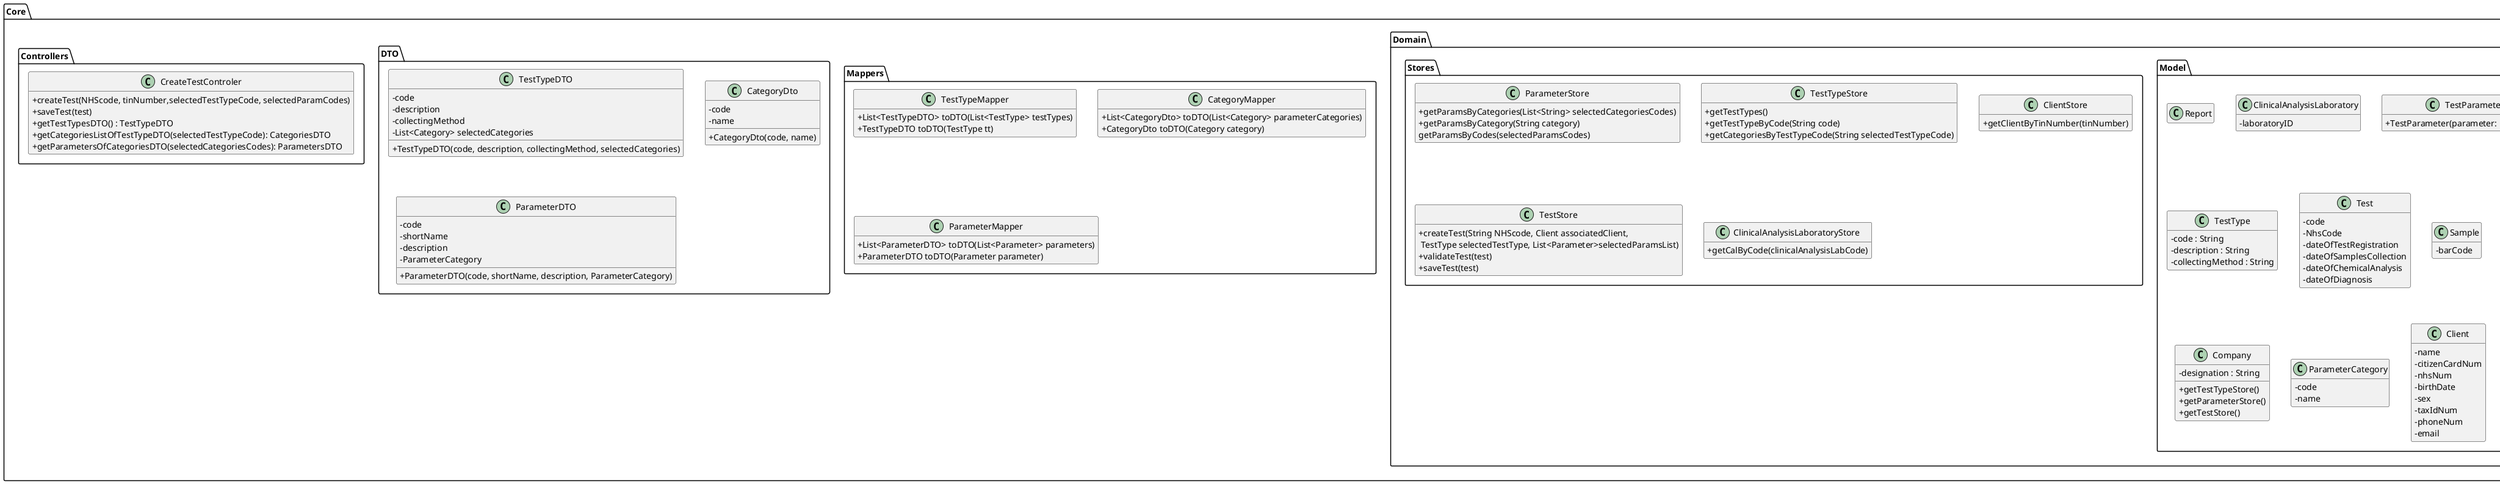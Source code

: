 @startuml
hide empty methods
hide empty attributes
'left to right direction
skinparam classAttributeIconSize 0

package Core {

package Domain {

package Model {

class Report{}

        class ClinicalAnalysisLaboratory{
        - laboratoryID
        }

        class TestParameter{
            +TestParameter(parameter: Parameter)
        }
        class TestParameterResult{
        - createdAt
        - value
        - metric
        }
        class TestType {
        - code : String
        - description : String
        - collectingMethod : String
        }

        class Test{
            - code
            - NhsCode
            - dateOfTestRegistration
            - dateOfSamplesCollection
            - dateOfChemicalAnalysis
            - dateOfDiagnosis
        }

        class Sample{
            - barCode
        }

        class Parameter {
          -code
          -shortName
          -description
        }

        class Company {
            -designation : String
            +getTestTypeStore()
            +getParameterStore()
            +getTestStore()
        }

        class ParameterCategory{
            -code
            -name
        }
        class Client{
        - name
        - citizenCardNum
        - nhsNum
        - birthDate
        - sex
        - taxIdNum
        - phoneNum
        - email
        }

}

package Stores {

    class ParameterStore {
    +getParamsByCategories(List<String> selectedCategoriesCodes)
    +getParamsByCategory(String category)
    getParamsByCodes(selectedParamsCodes)
    }

    class TestTypeStore {
       +getTestTypes()
       +getTestTypeByCode(String code)
       +getCategoriesByTestTypeCode(String selectedTestTypeCode)
    }

    class ClientStore {
    +getClientByTinNumber(tinNumber)
    }


    class TestStore {
        +createTest(String NHScode, Client associatedClient,\n TestType selectedTestType, List<Parameter>selectedParamsList)
        +validateTest(test)
        +saveTest(test)
    }


    class ClinicalAnalysisLaboratoryStore {
            +getCalByCode(clinicalAnalysisLabCode)
        }

}

}

package Mappers {

class TestTypeMapper {
    +List<TestTypeDTO> toDTO(List<TestType> testTypes)
    +TestTypeDTO toDTO(TestType tt)
}
class CategoryMapper{
    +List<CategoryDto> toDTO(List<Category> parameterCategories)
    +CategoryDto toDTO(Category category)
}
class ParameterMapper {
    +List<ParameterDTO> toDTO(List<Parameter> parameters)
    +ParameterDTO toDTO(Parameter parameter)
}
}

package DTO {

    class TestTypeDTO {
        -code
        -description
        -collectingMethod
        -List<Category> selectedCategories
        +TestTypeDTO(code, description, collectingMethod, selectedCategories)
    }

    class CategoryDto {
        -code
        -name
        +CategoryDto(code, name)
    }

    class ParameterDTO {
        -code
        -shortName
        -description
        -ParameterCategory
        +ParameterDTO(code, shortName, description, ParameterCategory)
    }
}

package Controllers {

class CreateTestControler{
    +createTest(NHScode, tinNumber,selectedTestTypeCode, selectedParamCodes)
    +saveTest(test)
    +getTestTypesDTO() : TestTypeDTO
    +getCategoriesListOfTestTypeDTO(selectedTestTypeCode): CategoriesDTO
    +getParametersOfCategoriesDTO(selectedCategoriesCodes): ParametersDTO
    }

}

}

package UI {

package Console {

 class CreateTestUI{
 -selectedCal: String
  }

}

}

@enduml